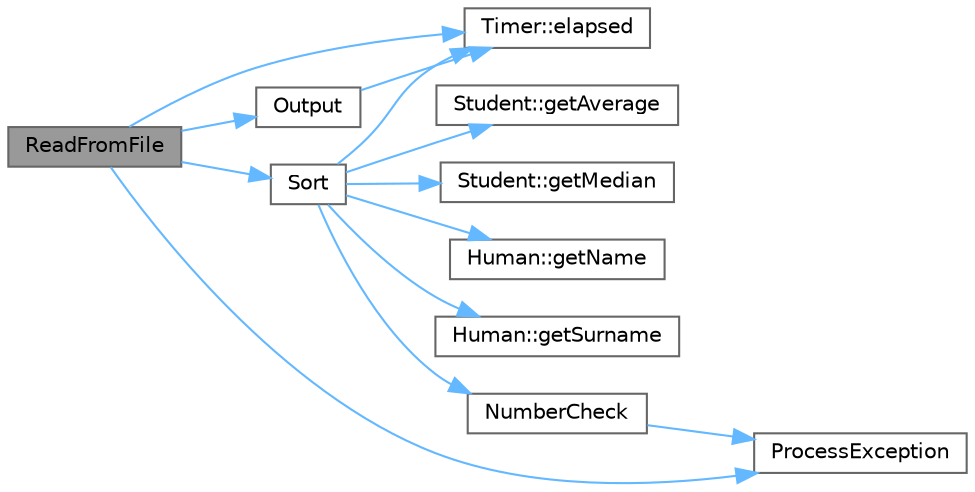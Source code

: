 digraph "ReadFromFile"
{
 // LATEX_PDF_SIZE
  bgcolor="transparent";
  edge [fontname=Helvetica,fontsize=10,labelfontname=Helvetica,labelfontsize=10];
  node [fontname=Helvetica,fontsize=10,shape=box,height=0.2,width=0.4];
  rankdir="LR";
  Node1 [id="Node000001",label="ReadFromFile",height=0.2,width=0.4,color="gray40", fillcolor="grey60", style="filled", fontcolor="black",tooltip=" "];
  Node1 -> Node2 [id="edge1_Node000001_Node000002",color="steelblue1",style="solid",tooltip=" "];
  Node2 [id="Node000002",label="Timer::elapsed",height=0.2,width=0.4,color="grey40", fillcolor="white", style="filled",URL="$class_timer.html#a6a89a613c2af9b0d1e5f7e4ba9e46c54",tooltip=" "];
  Node1 -> Node3 [id="edge2_Node000001_Node000003",color="steelblue1",style="solid",tooltip=" "];
  Node3 [id="Node000003",label="Output",height=0.2,width=0.4,color="grey40", fillcolor="white", style="filled",URL="$templates_8h.html#a5439dc6cdfd60c4e8e3b30f78cf1a7e6",tooltip=" "];
  Node3 -> Node2 [id="edge3_Node000003_Node000002",color="steelblue1",style="solid",tooltip=" "];
  Node1 -> Node4 [id="edge4_Node000001_Node000004",color="steelblue1",style="solid",tooltip=" "];
  Node4 [id="Node000004",label="ProcessException",height=0.2,width=0.4,color="grey40", fillcolor="white", style="filled",URL="$functions_8cpp.html#a659705bbc72f1a795a961d7030a443ee",tooltip=" "];
  Node1 -> Node5 [id="edge5_Node000001_Node000005",color="steelblue1",style="solid",tooltip=" "];
  Node5 [id="Node000005",label="Sort",height=0.2,width=0.4,color="grey40", fillcolor="white", style="filled",URL="$templates_8h.html#a0a4042e993dc0128a11c4dd1eed4a391",tooltip=" "];
  Node5 -> Node2 [id="edge6_Node000005_Node000002",color="steelblue1",style="solid",tooltip=" "];
  Node5 -> Node6 [id="edge7_Node000005_Node000006",color="steelblue1",style="solid",tooltip=" "];
  Node6 [id="Node000006",label="Student::getAverage",height=0.2,width=0.4,color="grey40", fillcolor="white", style="filled",URL="$class_student.html#a2b738bfaac4dce882b05dbb056ac327e",tooltip=" "];
  Node5 -> Node7 [id="edge8_Node000005_Node000007",color="steelblue1",style="solid",tooltip=" "];
  Node7 [id="Node000007",label="Student::getMedian",height=0.2,width=0.4,color="grey40", fillcolor="white", style="filled",URL="$class_student.html#aabe9a8bc063b2c52064db1d71f640d66",tooltip=" "];
  Node5 -> Node8 [id="edge9_Node000005_Node000008",color="steelblue1",style="solid",tooltip=" "];
  Node8 [id="Node000008",label="Human::getName",height=0.2,width=0.4,color="grey40", fillcolor="white", style="filled",URL="$class_human.html#a69a27e7bc681ed227041ea40e894e401",tooltip=" "];
  Node5 -> Node9 [id="edge10_Node000005_Node000009",color="steelblue1",style="solid",tooltip=" "];
  Node9 [id="Node000009",label="Human::getSurname",height=0.2,width=0.4,color="grey40", fillcolor="white", style="filled",URL="$class_human.html#aaebff100983c200379f837c9aff67672",tooltip=" "];
  Node5 -> Node10 [id="edge11_Node000005_Node000010",color="steelblue1",style="solid",tooltip=" "];
  Node10 [id="Node000010",label="NumberCheck",height=0.2,width=0.4,color="grey40", fillcolor="white", style="filled",URL="$functions_8cpp.html#a575300a49e319243c7d0ebf158dad3ef",tooltip=" "];
  Node10 -> Node4 [id="edge12_Node000010_Node000004",color="steelblue1",style="solid",tooltip=" "];
}
